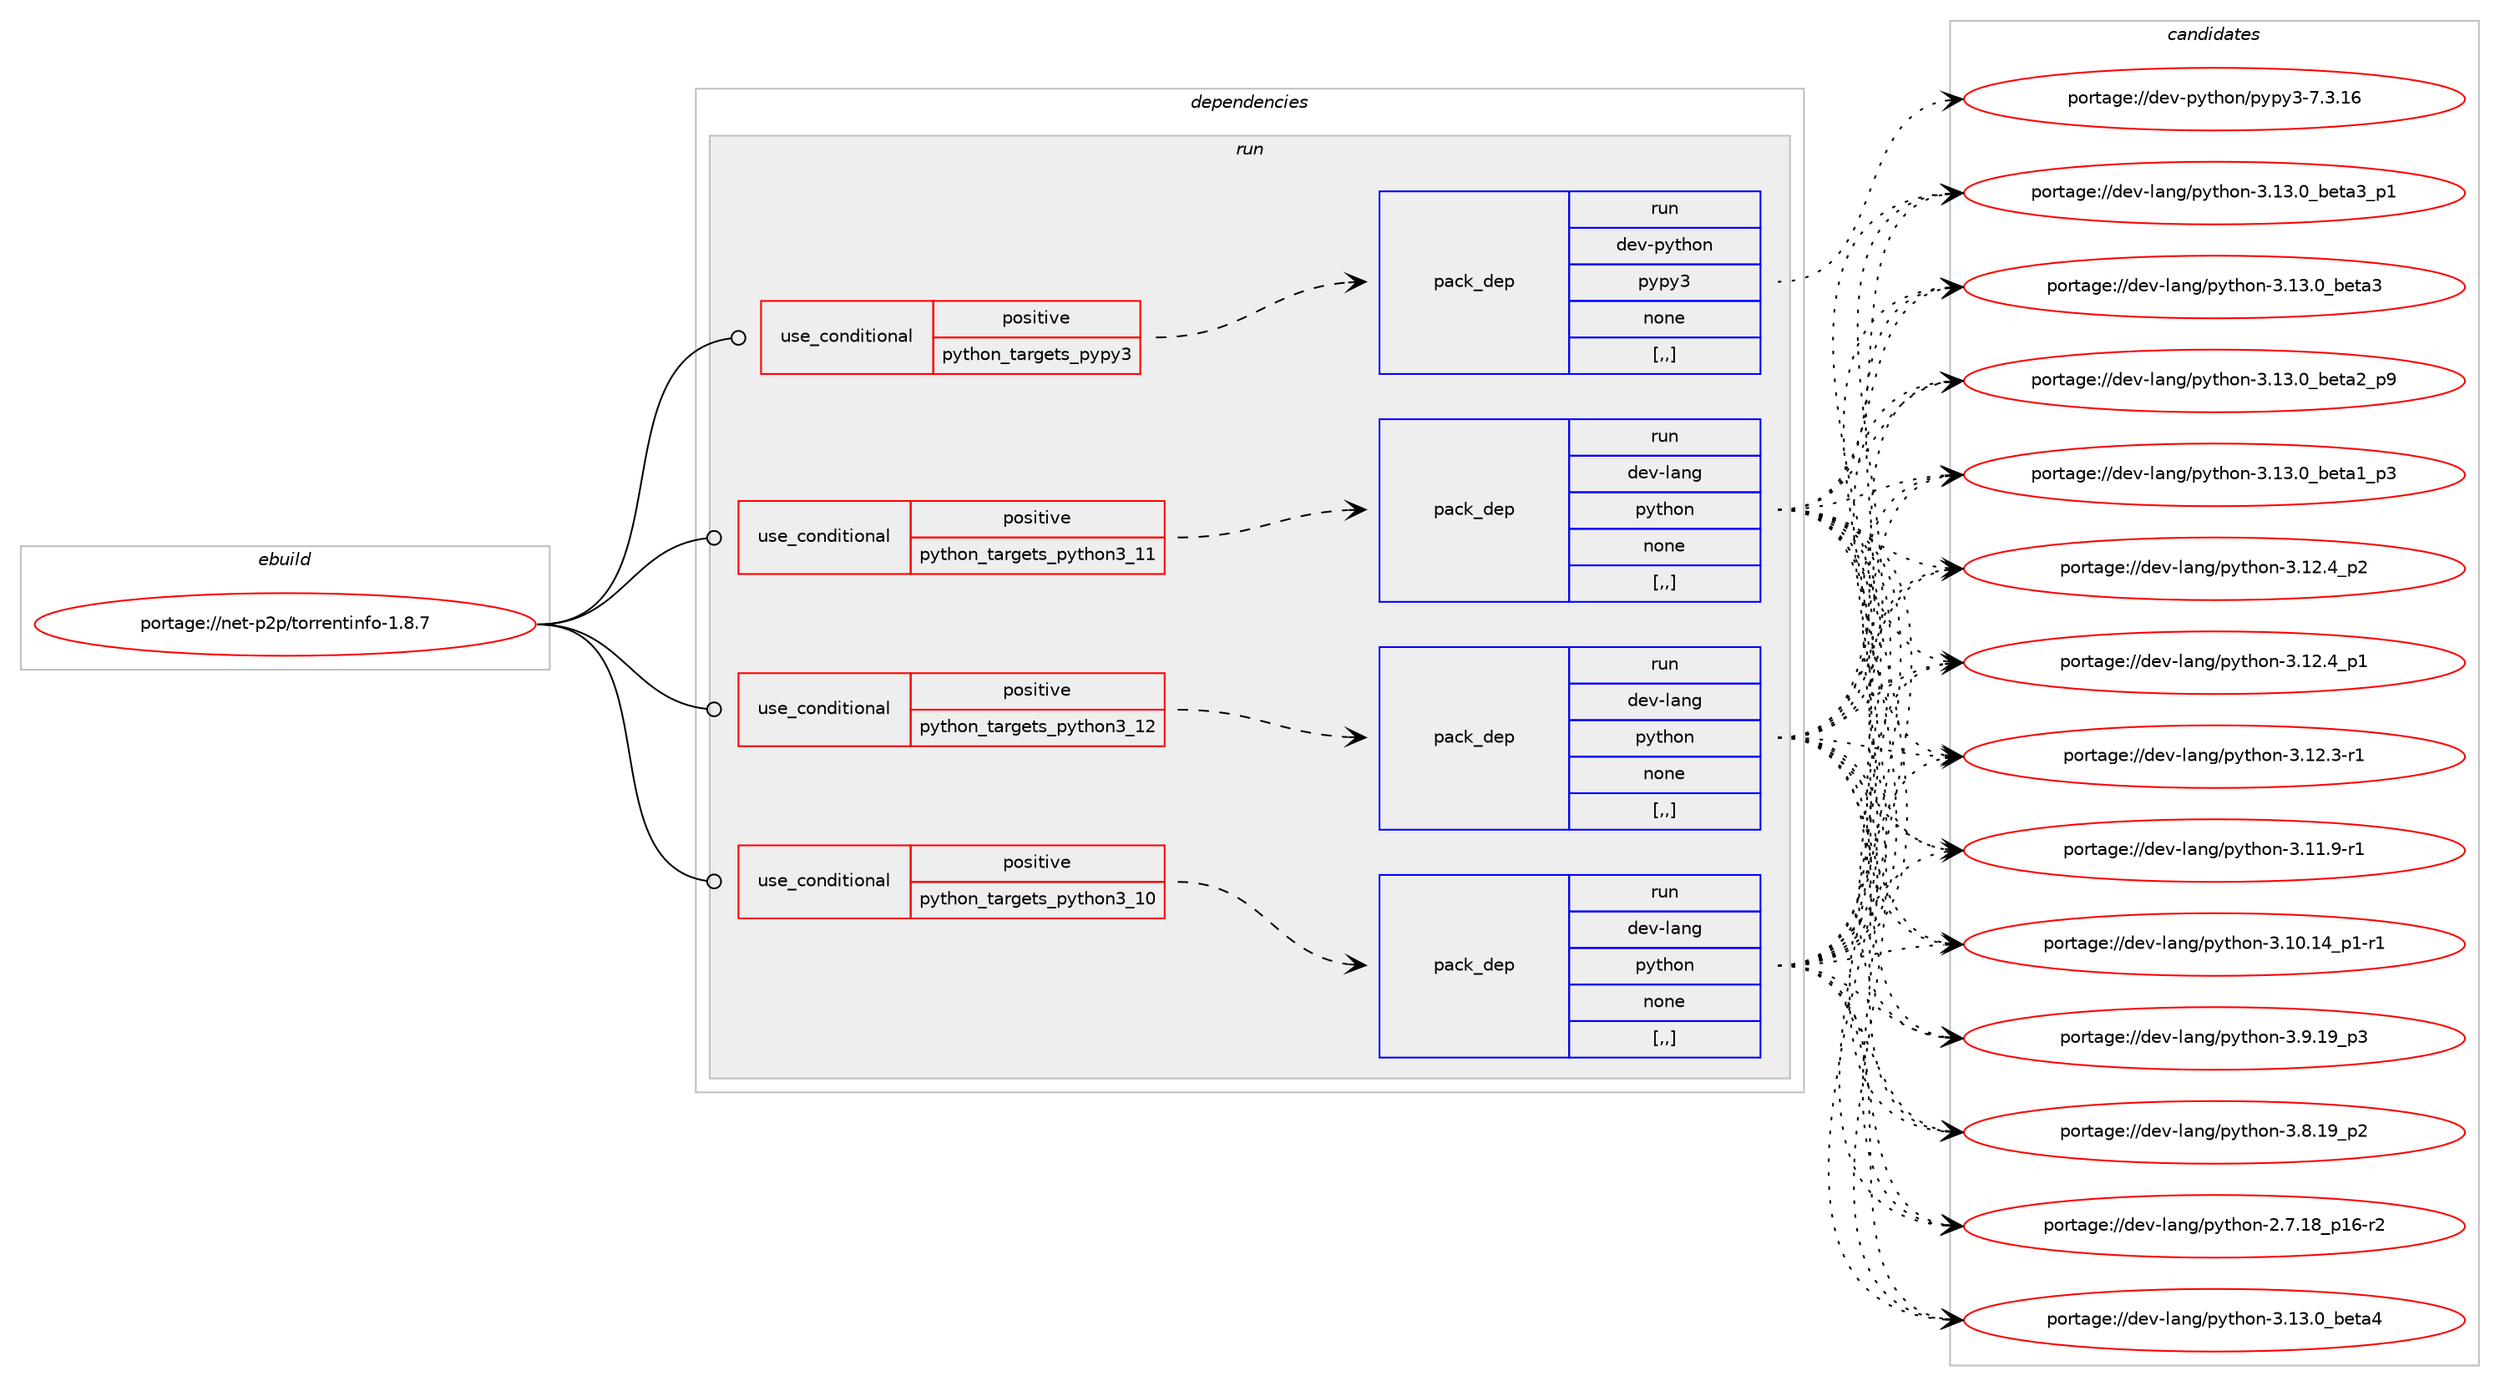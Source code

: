 digraph prolog {

# *************
# Graph options
# *************

newrank=true;
concentrate=true;
compound=true;
graph [rankdir=LR,fontname=Helvetica,fontsize=10,ranksep=1.5];#, ranksep=2.5, nodesep=0.2];
edge  [arrowhead=vee];
node  [fontname=Helvetica,fontsize=10];

# **********
# The ebuild
# **********

subgraph cluster_leftcol {
color=gray;
label=<<i>ebuild</i>>;
id [label="portage://net-p2p/torrentinfo-1.8.7", color=red, width=4, href="../net-p2p/torrentinfo-1.8.7.svg"];
}

# ****************
# The dependencies
# ****************

subgraph cluster_midcol {
color=gray;
label=<<i>dependencies</i>>;
subgraph cluster_compile {
fillcolor="#eeeeee";
style=filled;
label=<<i>compile</i>>;
}
subgraph cluster_compileandrun {
fillcolor="#eeeeee";
style=filled;
label=<<i>compile and run</i>>;
}
subgraph cluster_run {
fillcolor="#eeeeee";
style=filled;
label=<<i>run</i>>;
subgraph cond100764 {
dependency382212 [label=<<TABLE BORDER="0" CELLBORDER="1" CELLSPACING="0" CELLPADDING="4"><TR><TD ROWSPAN="3" CELLPADDING="10">use_conditional</TD></TR><TR><TD>positive</TD></TR><TR><TD>python_targets_pypy3</TD></TR></TABLE>>, shape=none, color=red];
subgraph pack278703 {
dependency382213 [label=<<TABLE BORDER="0" CELLBORDER="1" CELLSPACING="0" CELLPADDING="4" WIDTH="220"><TR><TD ROWSPAN="6" CELLPADDING="30">pack_dep</TD></TR><TR><TD WIDTH="110">run</TD></TR><TR><TD>dev-python</TD></TR><TR><TD>pypy3</TD></TR><TR><TD>none</TD></TR><TR><TD>[,,]</TD></TR></TABLE>>, shape=none, color=blue];
}
dependency382212:e -> dependency382213:w [weight=20,style="dashed",arrowhead="vee"];
}
id:e -> dependency382212:w [weight=20,style="solid",arrowhead="odot"];
subgraph cond100765 {
dependency382214 [label=<<TABLE BORDER="0" CELLBORDER="1" CELLSPACING="0" CELLPADDING="4"><TR><TD ROWSPAN="3" CELLPADDING="10">use_conditional</TD></TR><TR><TD>positive</TD></TR><TR><TD>python_targets_python3_10</TD></TR></TABLE>>, shape=none, color=red];
subgraph pack278704 {
dependency382215 [label=<<TABLE BORDER="0" CELLBORDER="1" CELLSPACING="0" CELLPADDING="4" WIDTH="220"><TR><TD ROWSPAN="6" CELLPADDING="30">pack_dep</TD></TR><TR><TD WIDTH="110">run</TD></TR><TR><TD>dev-lang</TD></TR><TR><TD>python</TD></TR><TR><TD>none</TD></TR><TR><TD>[,,]</TD></TR></TABLE>>, shape=none, color=blue];
}
dependency382214:e -> dependency382215:w [weight=20,style="dashed",arrowhead="vee"];
}
id:e -> dependency382214:w [weight=20,style="solid",arrowhead="odot"];
subgraph cond100766 {
dependency382216 [label=<<TABLE BORDER="0" CELLBORDER="1" CELLSPACING="0" CELLPADDING="4"><TR><TD ROWSPAN="3" CELLPADDING="10">use_conditional</TD></TR><TR><TD>positive</TD></TR><TR><TD>python_targets_python3_11</TD></TR></TABLE>>, shape=none, color=red];
subgraph pack278705 {
dependency382217 [label=<<TABLE BORDER="0" CELLBORDER="1" CELLSPACING="0" CELLPADDING="4" WIDTH="220"><TR><TD ROWSPAN="6" CELLPADDING="30">pack_dep</TD></TR><TR><TD WIDTH="110">run</TD></TR><TR><TD>dev-lang</TD></TR><TR><TD>python</TD></TR><TR><TD>none</TD></TR><TR><TD>[,,]</TD></TR></TABLE>>, shape=none, color=blue];
}
dependency382216:e -> dependency382217:w [weight=20,style="dashed",arrowhead="vee"];
}
id:e -> dependency382216:w [weight=20,style="solid",arrowhead="odot"];
subgraph cond100767 {
dependency382218 [label=<<TABLE BORDER="0" CELLBORDER="1" CELLSPACING="0" CELLPADDING="4"><TR><TD ROWSPAN="3" CELLPADDING="10">use_conditional</TD></TR><TR><TD>positive</TD></TR><TR><TD>python_targets_python3_12</TD></TR></TABLE>>, shape=none, color=red];
subgraph pack278706 {
dependency382219 [label=<<TABLE BORDER="0" CELLBORDER="1" CELLSPACING="0" CELLPADDING="4" WIDTH="220"><TR><TD ROWSPAN="6" CELLPADDING="30">pack_dep</TD></TR><TR><TD WIDTH="110">run</TD></TR><TR><TD>dev-lang</TD></TR><TR><TD>python</TD></TR><TR><TD>none</TD></TR><TR><TD>[,,]</TD></TR></TABLE>>, shape=none, color=blue];
}
dependency382218:e -> dependency382219:w [weight=20,style="dashed",arrowhead="vee"];
}
id:e -> dependency382218:w [weight=20,style="solid",arrowhead="odot"];
}
}

# **************
# The candidates
# **************

subgraph cluster_choices {
rank=same;
color=gray;
label=<<i>candidates</i>>;

subgraph choice278703 {
color=black;
nodesep=1;
choice10010111845112121116104111110471121211121215145554651464954 [label="portage://dev-python/pypy3-7.3.16", color=red, width=4,href="../dev-python/pypy3-7.3.16.svg"];
dependency382213:e -> choice10010111845112121116104111110471121211121215145554651464954:w [style=dotted,weight="100"];
}
subgraph choice278704 {
color=black;
nodesep=1;
choice1001011184510897110103471121211161041111104551464951464895981011169752 [label="portage://dev-lang/python-3.13.0_beta4", color=red, width=4,href="../dev-lang/python-3.13.0_beta4.svg"];
choice10010111845108971101034711212111610411111045514649514648959810111697519511249 [label="portage://dev-lang/python-3.13.0_beta3_p1", color=red, width=4,href="../dev-lang/python-3.13.0_beta3_p1.svg"];
choice1001011184510897110103471121211161041111104551464951464895981011169751 [label="portage://dev-lang/python-3.13.0_beta3", color=red, width=4,href="../dev-lang/python-3.13.0_beta3.svg"];
choice10010111845108971101034711212111610411111045514649514648959810111697509511257 [label="portage://dev-lang/python-3.13.0_beta2_p9", color=red, width=4,href="../dev-lang/python-3.13.0_beta2_p9.svg"];
choice10010111845108971101034711212111610411111045514649514648959810111697499511251 [label="portage://dev-lang/python-3.13.0_beta1_p3", color=red, width=4,href="../dev-lang/python-3.13.0_beta1_p3.svg"];
choice100101118451089711010347112121116104111110455146495046529511250 [label="portage://dev-lang/python-3.12.4_p2", color=red, width=4,href="../dev-lang/python-3.12.4_p2.svg"];
choice100101118451089711010347112121116104111110455146495046529511249 [label="portage://dev-lang/python-3.12.4_p1", color=red, width=4,href="../dev-lang/python-3.12.4_p1.svg"];
choice100101118451089711010347112121116104111110455146495046514511449 [label="portage://dev-lang/python-3.12.3-r1", color=red, width=4,href="../dev-lang/python-3.12.3-r1.svg"];
choice100101118451089711010347112121116104111110455146494946574511449 [label="portage://dev-lang/python-3.11.9-r1", color=red, width=4,href="../dev-lang/python-3.11.9-r1.svg"];
choice100101118451089711010347112121116104111110455146494846495295112494511449 [label="portage://dev-lang/python-3.10.14_p1-r1", color=red, width=4,href="../dev-lang/python-3.10.14_p1-r1.svg"];
choice100101118451089711010347112121116104111110455146574649579511251 [label="portage://dev-lang/python-3.9.19_p3", color=red, width=4,href="../dev-lang/python-3.9.19_p3.svg"];
choice100101118451089711010347112121116104111110455146564649579511250 [label="portage://dev-lang/python-3.8.19_p2", color=red, width=4,href="../dev-lang/python-3.8.19_p2.svg"];
choice100101118451089711010347112121116104111110455046554649569511249544511450 [label="portage://dev-lang/python-2.7.18_p16-r2", color=red, width=4,href="../dev-lang/python-2.7.18_p16-r2.svg"];
dependency382215:e -> choice1001011184510897110103471121211161041111104551464951464895981011169752:w [style=dotted,weight="100"];
dependency382215:e -> choice10010111845108971101034711212111610411111045514649514648959810111697519511249:w [style=dotted,weight="100"];
dependency382215:e -> choice1001011184510897110103471121211161041111104551464951464895981011169751:w [style=dotted,weight="100"];
dependency382215:e -> choice10010111845108971101034711212111610411111045514649514648959810111697509511257:w [style=dotted,weight="100"];
dependency382215:e -> choice10010111845108971101034711212111610411111045514649514648959810111697499511251:w [style=dotted,weight="100"];
dependency382215:e -> choice100101118451089711010347112121116104111110455146495046529511250:w [style=dotted,weight="100"];
dependency382215:e -> choice100101118451089711010347112121116104111110455146495046529511249:w [style=dotted,weight="100"];
dependency382215:e -> choice100101118451089711010347112121116104111110455146495046514511449:w [style=dotted,weight="100"];
dependency382215:e -> choice100101118451089711010347112121116104111110455146494946574511449:w [style=dotted,weight="100"];
dependency382215:e -> choice100101118451089711010347112121116104111110455146494846495295112494511449:w [style=dotted,weight="100"];
dependency382215:e -> choice100101118451089711010347112121116104111110455146574649579511251:w [style=dotted,weight="100"];
dependency382215:e -> choice100101118451089711010347112121116104111110455146564649579511250:w [style=dotted,weight="100"];
dependency382215:e -> choice100101118451089711010347112121116104111110455046554649569511249544511450:w [style=dotted,weight="100"];
}
subgraph choice278705 {
color=black;
nodesep=1;
choice1001011184510897110103471121211161041111104551464951464895981011169752 [label="portage://dev-lang/python-3.13.0_beta4", color=red, width=4,href="../dev-lang/python-3.13.0_beta4.svg"];
choice10010111845108971101034711212111610411111045514649514648959810111697519511249 [label="portage://dev-lang/python-3.13.0_beta3_p1", color=red, width=4,href="../dev-lang/python-3.13.0_beta3_p1.svg"];
choice1001011184510897110103471121211161041111104551464951464895981011169751 [label="portage://dev-lang/python-3.13.0_beta3", color=red, width=4,href="../dev-lang/python-3.13.0_beta3.svg"];
choice10010111845108971101034711212111610411111045514649514648959810111697509511257 [label="portage://dev-lang/python-3.13.0_beta2_p9", color=red, width=4,href="../dev-lang/python-3.13.0_beta2_p9.svg"];
choice10010111845108971101034711212111610411111045514649514648959810111697499511251 [label="portage://dev-lang/python-3.13.0_beta1_p3", color=red, width=4,href="../dev-lang/python-3.13.0_beta1_p3.svg"];
choice100101118451089711010347112121116104111110455146495046529511250 [label="portage://dev-lang/python-3.12.4_p2", color=red, width=4,href="../dev-lang/python-3.12.4_p2.svg"];
choice100101118451089711010347112121116104111110455146495046529511249 [label="portage://dev-lang/python-3.12.4_p1", color=red, width=4,href="../dev-lang/python-3.12.4_p1.svg"];
choice100101118451089711010347112121116104111110455146495046514511449 [label="portage://dev-lang/python-3.12.3-r1", color=red, width=4,href="../dev-lang/python-3.12.3-r1.svg"];
choice100101118451089711010347112121116104111110455146494946574511449 [label="portage://dev-lang/python-3.11.9-r1", color=red, width=4,href="../dev-lang/python-3.11.9-r1.svg"];
choice100101118451089711010347112121116104111110455146494846495295112494511449 [label="portage://dev-lang/python-3.10.14_p1-r1", color=red, width=4,href="../dev-lang/python-3.10.14_p1-r1.svg"];
choice100101118451089711010347112121116104111110455146574649579511251 [label="portage://dev-lang/python-3.9.19_p3", color=red, width=4,href="../dev-lang/python-3.9.19_p3.svg"];
choice100101118451089711010347112121116104111110455146564649579511250 [label="portage://dev-lang/python-3.8.19_p2", color=red, width=4,href="../dev-lang/python-3.8.19_p2.svg"];
choice100101118451089711010347112121116104111110455046554649569511249544511450 [label="portage://dev-lang/python-2.7.18_p16-r2", color=red, width=4,href="../dev-lang/python-2.7.18_p16-r2.svg"];
dependency382217:e -> choice1001011184510897110103471121211161041111104551464951464895981011169752:w [style=dotted,weight="100"];
dependency382217:e -> choice10010111845108971101034711212111610411111045514649514648959810111697519511249:w [style=dotted,weight="100"];
dependency382217:e -> choice1001011184510897110103471121211161041111104551464951464895981011169751:w [style=dotted,weight="100"];
dependency382217:e -> choice10010111845108971101034711212111610411111045514649514648959810111697509511257:w [style=dotted,weight="100"];
dependency382217:e -> choice10010111845108971101034711212111610411111045514649514648959810111697499511251:w [style=dotted,weight="100"];
dependency382217:e -> choice100101118451089711010347112121116104111110455146495046529511250:w [style=dotted,weight="100"];
dependency382217:e -> choice100101118451089711010347112121116104111110455146495046529511249:w [style=dotted,weight="100"];
dependency382217:e -> choice100101118451089711010347112121116104111110455146495046514511449:w [style=dotted,weight="100"];
dependency382217:e -> choice100101118451089711010347112121116104111110455146494946574511449:w [style=dotted,weight="100"];
dependency382217:e -> choice100101118451089711010347112121116104111110455146494846495295112494511449:w [style=dotted,weight="100"];
dependency382217:e -> choice100101118451089711010347112121116104111110455146574649579511251:w [style=dotted,weight="100"];
dependency382217:e -> choice100101118451089711010347112121116104111110455146564649579511250:w [style=dotted,weight="100"];
dependency382217:e -> choice100101118451089711010347112121116104111110455046554649569511249544511450:w [style=dotted,weight="100"];
}
subgraph choice278706 {
color=black;
nodesep=1;
choice1001011184510897110103471121211161041111104551464951464895981011169752 [label="portage://dev-lang/python-3.13.0_beta4", color=red, width=4,href="../dev-lang/python-3.13.0_beta4.svg"];
choice10010111845108971101034711212111610411111045514649514648959810111697519511249 [label="portage://dev-lang/python-3.13.0_beta3_p1", color=red, width=4,href="../dev-lang/python-3.13.0_beta3_p1.svg"];
choice1001011184510897110103471121211161041111104551464951464895981011169751 [label="portage://dev-lang/python-3.13.0_beta3", color=red, width=4,href="../dev-lang/python-3.13.0_beta3.svg"];
choice10010111845108971101034711212111610411111045514649514648959810111697509511257 [label="portage://dev-lang/python-3.13.0_beta2_p9", color=red, width=4,href="../dev-lang/python-3.13.0_beta2_p9.svg"];
choice10010111845108971101034711212111610411111045514649514648959810111697499511251 [label="portage://dev-lang/python-3.13.0_beta1_p3", color=red, width=4,href="../dev-lang/python-3.13.0_beta1_p3.svg"];
choice100101118451089711010347112121116104111110455146495046529511250 [label="portage://dev-lang/python-3.12.4_p2", color=red, width=4,href="../dev-lang/python-3.12.4_p2.svg"];
choice100101118451089711010347112121116104111110455146495046529511249 [label="portage://dev-lang/python-3.12.4_p1", color=red, width=4,href="../dev-lang/python-3.12.4_p1.svg"];
choice100101118451089711010347112121116104111110455146495046514511449 [label="portage://dev-lang/python-3.12.3-r1", color=red, width=4,href="../dev-lang/python-3.12.3-r1.svg"];
choice100101118451089711010347112121116104111110455146494946574511449 [label="portage://dev-lang/python-3.11.9-r1", color=red, width=4,href="../dev-lang/python-3.11.9-r1.svg"];
choice100101118451089711010347112121116104111110455146494846495295112494511449 [label="portage://dev-lang/python-3.10.14_p1-r1", color=red, width=4,href="../dev-lang/python-3.10.14_p1-r1.svg"];
choice100101118451089711010347112121116104111110455146574649579511251 [label="portage://dev-lang/python-3.9.19_p3", color=red, width=4,href="../dev-lang/python-3.9.19_p3.svg"];
choice100101118451089711010347112121116104111110455146564649579511250 [label="portage://dev-lang/python-3.8.19_p2", color=red, width=4,href="../dev-lang/python-3.8.19_p2.svg"];
choice100101118451089711010347112121116104111110455046554649569511249544511450 [label="portage://dev-lang/python-2.7.18_p16-r2", color=red, width=4,href="../dev-lang/python-2.7.18_p16-r2.svg"];
dependency382219:e -> choice1001011184510897110103471121211161041111104551464951464895981011169752:w [style=dotted,weight="100"];
dependency382219:e -> choice10010111845108971101034711212111610411111045514649514648959810111697519511249:w [style=dotted,weight="100"];
dependency382219:e -> choice1001011184510897110103471121211161041111104551464951464895981011169751:w [style=dotted,weight="100"];
dependency382219:e -> choice10010111845108971101034711212111610411111045514649514648959810111697509511257:w [style=dotted,weight="100"];
dependency382219:e -> choice10010111845108971101034711212111610411111045514649514648959810111697499511251:w [style=dotted,weight="100"];
dependency382219:e -> choice100101118451089711010347112121116104111110455146495046529511250:w [style=dotted,weight="100"];
dependency382219:e -> choice100101118451089711010347112121116104111110455146495046529511249:w [style=dotted,weight="100"];
dependency382219:e -> choice100101118451089711010347112121116104111110455146495046514511449:w [style=dotted,weight="100"];
dependency382219:e -> choice100101118451089711010347112121116104111110455146494946574511449:w [style=dotted,weight="100"];
dependency382219:e -> choice100101118451089711010347112121116104111110455146494846495295112494511449:w [style=dotted,weight="100"];
dependency382219:e -> choice100101118451089711010347112121116104111110455146574649579511251:w [style=dotted,weight="100"];
dependency382219:e -> choice100101118451089711010347112121116104111110455146564649579511250:w [style=dotted,weight="100"];
dependency382219:e -> choice100101118451089711010347112121116104111110455046554649569511249544511450:w [style=dotted,weight="100"];
}
}

}
